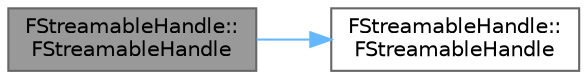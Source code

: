 digraph "FStreamableHandle::FStreamableHandle"
{
 // INTERACTIVE_SVG=YES
 // LATEX_PDF_SIZE
  bgcolor="transparent";
  edge [fontname=Helvetica,fontsize=10,labelfontname=Helvetica,labelfontsize=10];
  node [fontname=Helvetica,fontsize=10,shape=box,height=0.2,width=0.4];
  rankdir="LR";
  Node1 [id="Node000001",label="FStreamableHandle::\lFStreamableHandle",height=0.2,width=0.4,color="gray40", fillcolor="grey60", style="filled", fontcolor="black",tooltip="Not safe to copy or duplicate."];
  Node1 -> Node2 [id="edge1_Node000001_Node000002",color="steelblue1",style="solid",tooltip=" "];
  Node2 [id="Node000002",label="FStreamableHandle::\lFStreamableHandle",height=0.2,width=0.4,color="grey40", fillcolor="white", style="filled",URL="$df/d25/structFStreamableHandle.html#a2ef445205be75cd431df6cd13fe06e19",tooltip=" "];
}
